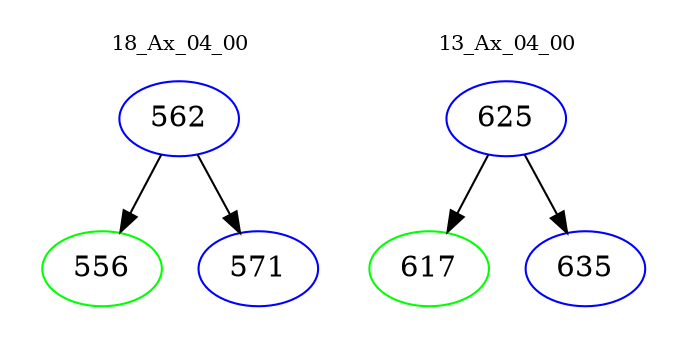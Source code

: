 digraph{
subgraph cluster_0 {
color = white
label = "18_Ax_04_00";
fontsize=10;
T0_562 [label="562", color="blue"]
T0_562 -> T0_556 [color="black"]
T0_556 [label="556", color="green"]
T0_562 -> T0_571 [color="black"]
T0_571 [label="571", color="blue"]
}
subgraph cluster_1 {
color = white
label = "13_Ax_04_00";
fontsize=10;
T1_625 [label="625", color="blue"]
T1_625 -> T1_617 [color="black"]
T1_617 [label="617", color="green"]
T1_625 -> T1_635 [color="black"]
T1_635 [label="635", color="blue"]
}
}
